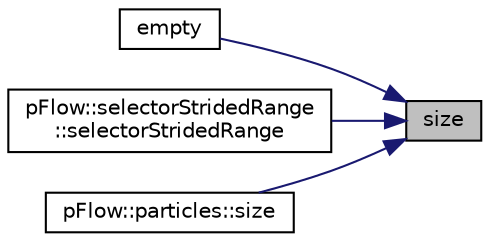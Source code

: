 digraph "size"
{
 // LATEX_PDF_SIZE
  edge [fontname="Helvetica",fontsize="10",labelfontname="Helvetica",labelfontsize="10"];
  node [fontname="Helvetica",fontsize="10",shape=record];
  rankdir="RL";
  Node1 [label="size",height=0.2,width=0.4,color="black", fillcolor="grey75", style="filled", fontcolor="black",tooltip=" "];
  Node1 -> Node2 [dir="back",color="midnightblue",fontsize="10",style="solid",fontname="Helvetica"];
  Node2 [label="empty",height=0.2,width=0.4,color="black", fillcolor="white", style="filled",URL="$classpFlow_1_1internalPoints.html#a644718bb2fb240de962dc3c9a1fdf0dc",tooltip=" "];
  Node1 -> Node3 [dir="back",color="midnightblue",fontsize="10",style="solid",fontname="Helvetica"];
  Node3 [label="pFlow::selectorStridedRange\l::selectorStridedRange",height=0.2,width=0.4,color="black", fillcolor="white", style="filled",URL="$classpFlow_1_1selectorStridedRange.html#ad3d032cfda0b34075c7dc0f58319a4e2",tooltip=" "];
  Node1 -> Node4 [dir="back",color="midnightblue",fontsize="10",style="solid",fontname="Helvetica"];
  Node4 [label="pFlow::particles::size",height=0.2,width=0.4,color="black", fillcolor="white", style="filled",URL="$classpFlow_1_1particles.html#a10efdf47ffedbdc720f71c2f72b98d98",tooltip=" "];
}
